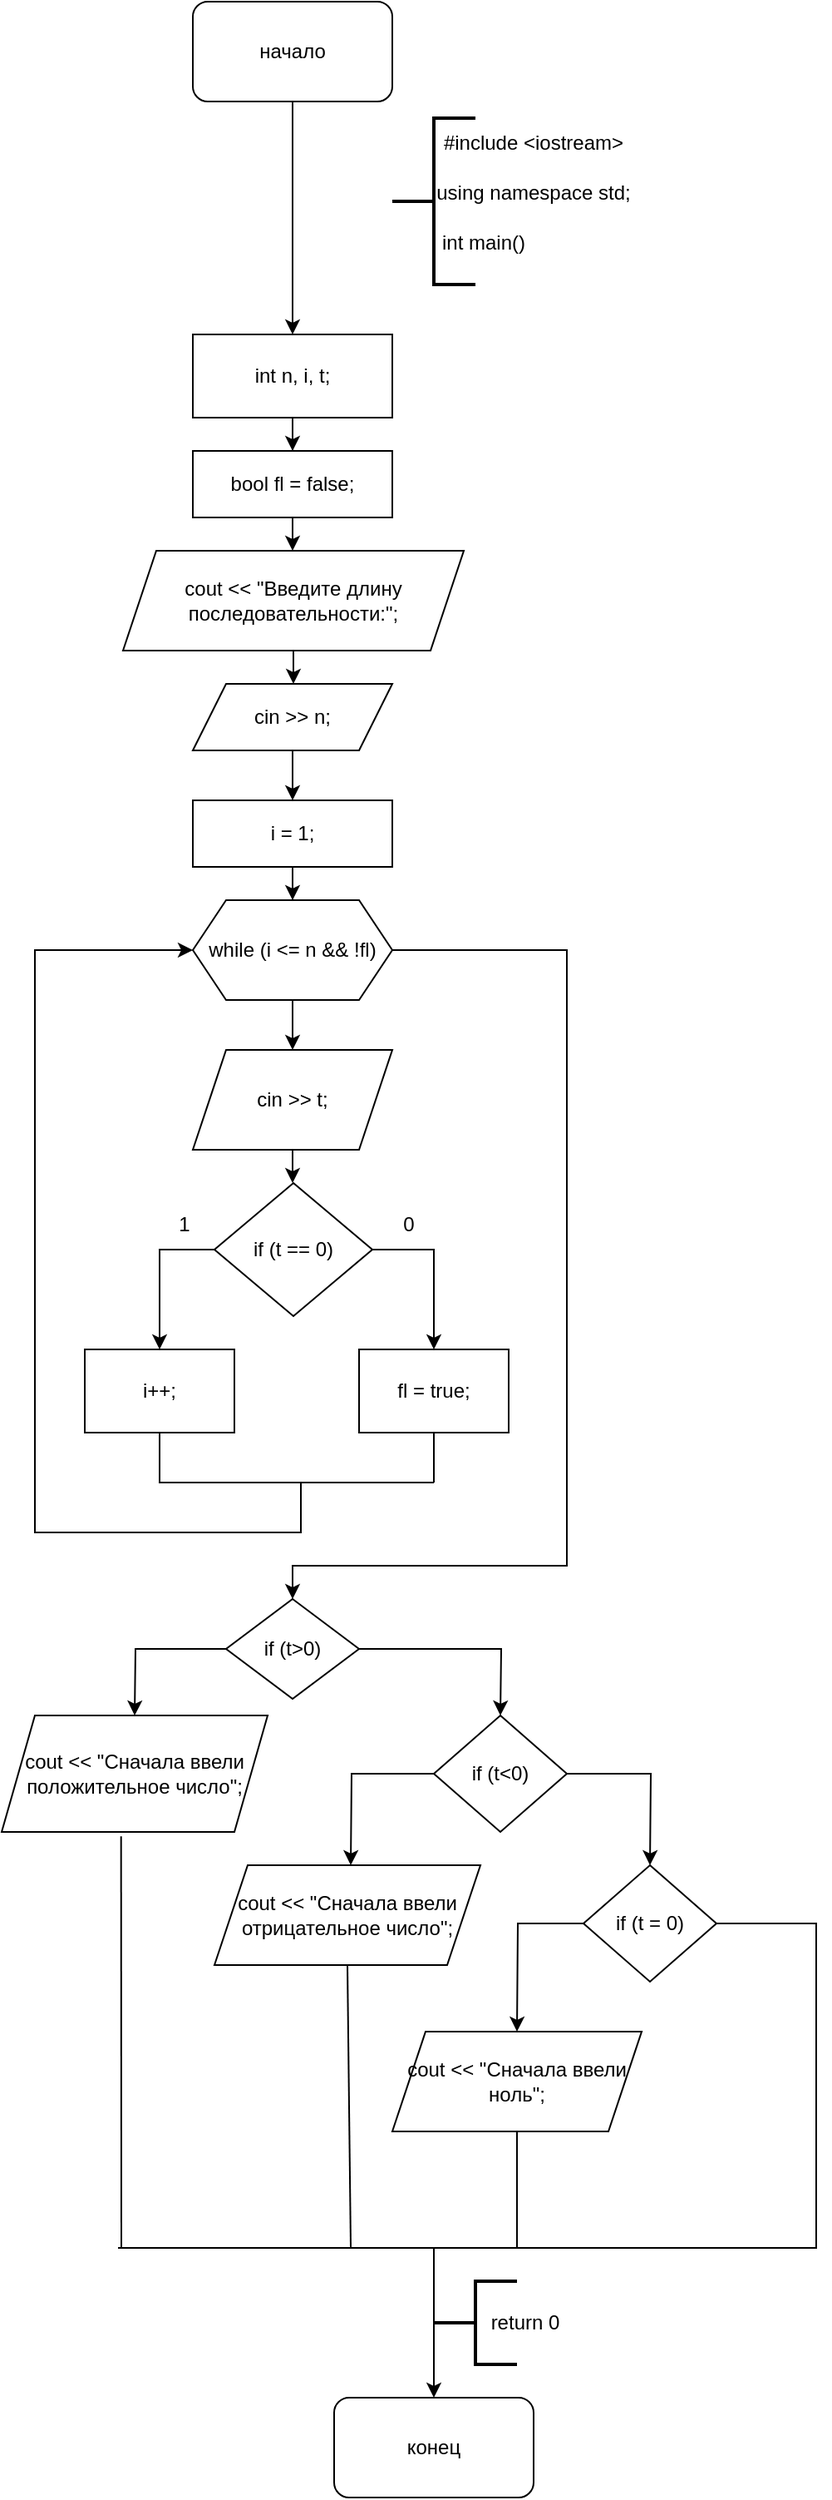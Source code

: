 <mxfile version="15.7.3" type="device"><diagram id="PXXGOnUTY3jXqyWX-f8x" name="Page-1"><mxGraphModel dx="1038" dy="575" grid="1" gridSize="10" guides="1" tooltips="1" connect="1" arrows="1" fold="1" page="1" pageScale="1" pageWidth="850" pageHeight="1100" math="0" shadow="0"><root><mxCell id="0"/><mxCell id="1" parent="0"/><mxCell id="Pk_Y2YyYEy_tGVBt5j2N-23" style="edgeStyle=orthogonalEdgeStyle;rounded=0;orthogonalLoop=1;jettySize=auto;html=1;" edge="1" parent="1" source="Pk_Y2YyYEy_tGVBt5j2N-1" target="Pk_Y2YyYEy_tGVBt5j2N-6"><mxGeometry relative="1" as="geometry"/></mxCell><mxCell id="Pk_Y2YyYEy_tGVBt5j2N-1" value="начало" style="rounded=1;whiteSpace=wrap;html=1;" vertex="1" parent="1"><mxGeometry x="365" y="30" width="120" height="60" as="geometry"/></mxCell><mxCell id="Pk_Y2YyYEy_tGVBt5j2N-2" value="" style="strokeWidth=2;html=1;shape=mxgraph.flowchart.annotation_2;align=left;labelPosition=right;pointerEvents=1;" vertex="1" parent="1"><mxGeometry x="485" y="100" width="50" height="100" as="geometry"/></mxCell><mxCell id="Pk_Y2YyYEy_tGVBt5j2N-3" value="#include &amp;lt;iostream&amp;gt; " style="text;html=1;strokeColor=none;fillColor=none;align=center;verticalAlign=middle;whiteSpace=wrap;rounded=0;" vertex="1" parent="1"><mxGeometry x="500" y="100" width="140" height="30" as="geometry"/></mxCell><mxCell id="Pk_Y2YyYEy_tGVBt5j2N-4" value="using namespace std;" style="text;html=1;strokeColor=none;fillColor=none;align=center;verticalAlign=middle;whiteSpace=wrap;rounded=0;" vertex="1" parent="1"><mxGeometry x="510" y="130" width="120" height="30" as="geometry"/></mxCell><mxCell id="Pk_Y2YyYEy_tGVBt5j2N-5" value="int main()" style="text;html=1;strokeColor=none;fillColor=none;align=center;verticalAlign=middle;whiteSpace=wrap;rounded=0;" vertex="1" parent="1"><mxGeometry x="510" y="160" width="60" height="30" as="geometry"/></mxCell><mxCell id="Pk_Y2YyYEy_tGVBt5j2N-24" style="edgeStyle=orthogonalEdgeStyle;rounded=0;orthogonalLoop=1;jettySize=auto;html=1;" edge="1" parent="1" source="Pk_Y2YyYEy_tGVBt5j2N-6" target="Pk_Y2YyYEy_tGVBt5j2N-7"><mxGeometry relative="1" as="geometry"/></mxCell><mxCell id="Pk_Y2YyYEy_tGVBt5j2N-6" value="int n, i, t;" style="rounded=0;whiteSpace=wrap;html=1;" vertex="1" parent="1"><mxGeometry x="365" y="230" width="120" height="50" as="geometry"/></mxCell><mxCell id="Pk_Y2YyYEy_tGVBt5j2N-25" style="edgeStyle=orthogonalEdgeStyle;rounded=0;orthogonalLoop=1;jettySize=auto;html=1;" edge="1" parent="1" source="Pk_Y2YyYEy_tGVBt5j2N-7" target="Pk_Y2YyYEy_tGVBt5j2N-8"><mxGeometry relative="1" as="geometry"/></mxCell><mxCell id="Pk_Y2YyYEy_tGVBt5j2N-7" value="bool fl = false;" style="rounded=0;whiteSpace=wrap;html=1;" vertex="1" parent="1"><mxGeometry x="365" y="300" width="120" height="40" as="geometry"/></mxCell><mxCell id="Pk_Y2YyYEy_tGVBt5j2N-26" style="edgeStyle=orthogonalEdgeStyle;rounded=0;orthogonalLoop=1;jettySize=auto;html=1;" edge="1" parent="1" source="Pk_Y2YyYEy_tGVBt5j2N-8" target="Pk_Y2YyYEy_tGVBt5j2N-9"><mxGeometry relative="1" as="geometry"/></mxCell><mxCell id="Pk_Y2YyYEy_tGVBt5j2N-8" value="cout &lt;&lt; &quot;Введите длину последовательности:&quot;;" style="shape=parallelogram;perimeter=parallelogramPerimeter;whiteSpace=wrap;html=1;fixedSize=1;" vertex="1" parent="1"><mxGeometry x="323" y="360" width="205" height="60" as="geometry"/></mxCell><mxCell id="Pk_Y2YyYEy_tGVBt5j2N-27" style="edgeStyle=orthogonalEdgeStyle;rounded=0;orthogonalLoop=1;jettySize=auto;html=1;" edge="1" parent="1" source="Pk_Y2YyYEy_tGVBt5j2N-9" target="Pk_Y2YyYEy_tGVBt5j2N-10"><mxGeometry relative="1" as="geometry"/></mxCell><mxCell id="Pk_Y2YyYEy_tGVBt5j2N-9" value="cin &gt;&gt; n;" style="shape=parallelogram;perimeter=parallelogramPerimeter;whiteSpace=wrap;html=1;fixedSize=1;" vertex="1" parent="1"><mxGeometry x="365" y="440" width="120" height="40" as="geometry"/></mxCell><mxCell id="Pk_Y2YyYEy_tGVBt5j2N-28" style="edgeStyle=orthogonalEdgeStyle;rounded=0;orthogonalLoop=1;jettySize=auto;html=1;" edge="1" parent="1" source="Pk_Y2YyYEy_tGVBt5j2N-10" target="Pk_Y2YyYEy_tGVBt5j2N-11"><mxGeometry relative="1" as="geometry"/></mxCell><mxCell id="Pk_Y2YyYEy_tGVBt5j2N-10" value="i = 1;" style="rounded=0;whiteSpace=wrap;html=1;" vertex="1" parent="1"><mxGeometry x="365" y="510" width="120" height="40" as="geometry"/></mxCell><mxCell id="Pk_Y2YyYEy_tGVBt5j2N-29" style="edgeStyle=orthogonalEdgeStyle;rounded=0;orthogonalLoop=1;jettySize=auto;html=1;" edge="1" parent="1" source="Pk_Y2YyYEy_tGVBt5j2N-11" target="Pk_Y2YyYEy_tGVBt5j2N-12"><mxGeometry relative="1" as="geometry"/></mxCell><mxCell id="Pk_Y2YyYEy_tGVBt5j2N-37" style="edgeStyle=orthogonalEdgeStyle;rounded=0;orthogonalLoop=1;jettySize=auto;html=1;" edge="1" parent="1" source="Pk_Y2YyYEy_tGVBt5j2N-11"><mxGeometry relative="1" as="geometry"><mxPoint x="425" y="990" as="targetPoint"/><Array as="points"><mxPoint x="590" y="600"/><mxPoint x="590" y="970"/><mxPoint x="425" y="970"/></Array></mxGeometry></mxCell><mxCell id="Pk_Y2YyYEy_tGVBt5j2N-11" value="while (i &lt;= n &amp;&amp; !fl)" style="shape=hexagon;perimeter=hexagonPerimeter2;whiteSpace=wrap;html=1;fixedSize=1;" vertex="1" parent="1"><mxGeometry x="365" y="570" width="120" height="60" as="geometry"/></mxCell><mxCell id="Pk_Y2YyYEy_tGVBt5j2N-30" style="edgeStyle=orthogonalEdgeStyle;rounded=0;orthogonalLoop=1;jettySize=auto;html=1;" edge="1" parent="1" source="Pk_Y2YyYEy_tGVBt5j2N-12" target="Pk_Y2YyYEy_tGVBt5j2N-13"><mxGeometry relative="1" as="geometry"/></mxCell><mxCell id="Pk_Y2YyYEy_tGVBt5j2N-12" value="cin &gt;&gt; t;" style="shape=parallelogram;perimeter=parallelogramPerimeter;whiteSpace=wrap;html=1;fixedSize=1;" vertex="1" parent="1"><mxGeometry x="365" y="660" width="120" height="60" as="geometry"/></mxCell><mxCell id="Pk_Y2YyYEy_tGVBt5j2N-18" style="edgeStyle=orthogonalEdgeStyle;rounded=0;orthogonalLoop=1;jettySize=auto;html=1;" edge="1" parent="1" source="Pk_Y2YyYEy_tGVBt5j2N-13" target="Pk_Y2YyYEy_tGVBt5j2N-17"><mxGeometry relative="1" as="geometry"><Array as="points"><mxPoint x="510" y="780"/></Array></mxGeometry></mxCell><mxCell id="Pk_Y2YyYEy_tGVBt5j2N-19" style="edgeStyle=orthogonalEdgeStyle;rounded=0;orthogonalLoop=1;jettySize=auto;html=1;entryX=0.5;entryY=0;entryDx=0;entryDy=0;" edge="1" parent="1" source="Pk_Y2YyYEy_tGVBt5j2N-13" target="Pk_Y2YyYEy_tGVBt5j2N-15"><mxGeometry relative="1" as="geometry"><Array as="points"><mxPoint x="345" y="780"/></Array></mxGeometry></mxCell><mxCell id="Pk_Y2YyYEy_tGVBt5j2N-13" value="if (t == 0)" style="rhombus;whiteSpace=wrap;html=1;" vertex="1" parent="1"><mxGeometry x="378" y="740" width="95" height="80" as="geometry"/></mxCell><mxCell id="Pk_Y2YyYEy_tGVBt5j2N-31" style="edgeStyle=orthogonalEdgeStyle;rounded=0;orthogonalLoop=1;jettySize=auto;html=1;entryX=0;entryY=0.5;entryDx=0;entryDy=0;" edge="1" parent="1" source="Pk_Y2YyYEy_tGVBt5j2N-15" target="Pk_Y2YyYEy_tGVBt5j2N-11"><mxGeometry relative="1" as="geometry"><mxPoint x="360" y="600" as="targetPoint"/><Array as="points"><mxPoint x="345" y="920"/><mxPoint x="430" y="920"/><mxPoint x="430" y="950"/><mxPoint x="270" y="950"/><mxPoint x="270" y="600"/></Array></mxGeometry></mxCell><mxCell id="Pk_Y2YyYEy_tGVBt5j2N-15" value="i++;" style="rounded=0;whiteSpace=wrap;html=1;" vertex="1" parent="1"><mxGeometry x="300" y="840" width="90" height="50" as="geometry"/></mxCell><mxCell id="Pk_Y2YyYEy_tGVBt5j2N-17" value="fl = true;" style="rounded=0;whiteSpace=wrap;html=1;" vertex="1" parent="1"><mxGeometry x="465" y="840" width="90" height="50" as="geometry"/></mxCell><mxCell id="Pk_Y2YyYEy_tGVBt5j2N-20" style="edgeStyle=orthogonalEdgeStyle;rounded=0;orthogonalLoop=1;jettySize=auto;html=1;exitX=0.5;exitY=1;exitDx=0;exitDy=0;" edge="1" parent="1" source="Pk_Y2YyYEy_tGVBt5j2N-17" target="Pk_Y2YyYEy_tGVBt5j2N-17"><mxGeometry relative="1" as="geometry"/></mxCell><mxCell id="Pk_Y2YyYEy_tGVBt5j2N-21" value="1" style="text;html=1;strokeColor=none;fillColor=none;align=center;verticalAlign=middle;whiteSpace=wrap;rounded=0;" vertex="1" parent="1"><mxGeometry x="330" y="750" width="60" height="30" as="geometry"/></mxCell><mxCell id="Pk_Y2YyYEy_tGVBt5j2N-22" value="0" style="text;html=1;strokeColor=none;fillColor=none;align=center;verticalAlign=middle;whiteSpace=wrap;rounded=0;" vertex="1" parent="1"><mxGeometry x="465" y="750" width="60" height="30" as="geometry"/></mxCell><mxCell id="Pk_Y2YyYEy_tGVBt5j2N-35" value="" style="endArrow=none;html=1;rounded=0;entryX=0.5;entryY=1;entryDx=0;entryDy=0;" edge="1" parent="1" target="Pk_Y2YyYEy_tGVBt5j2N-17"><mxGeometry width="50" height="50" relative="1" as="geometry"><mxPoint x="510" y="920" as="sourcePoint"/><mxPoint x="490" y="860" as="targetPoint"/></mxGeometry></mxCell><mxCell id="Pk_Y2YyYEy_tGVBt5j2N-36" value="" style="endArrow=none;html=1;rounded=0;" edge="1" parent="1"><mxGeometry width="50" height="50" relative="1" as="geometry"><mxPoint x="430" y="920" as="sourcePoint"/><mxPoint x="510" y="920" as="targetPoint"/></mxGeometry></mxCell><mxCell id="Pk_Y2YyYEy_tGVBt5j2N-39" style="edgeStyle=orthogonalEdgeStyle;rounded=0;orthogonalLoop=1;jettySize=auto;html=1;" edge="1" parent="1" source="Pk_Y2YyYEy_tGVBt5j2N-38"><mxGeometry relative="1" as="geometry"><mxPoint x="330" y="1060" as="targetPoint"/></mxGeometry></mxCell><mxCell id="Pk_Y2YyYEy_tGVBt5j2N-40" style="edgeStyle=orthogonalEdgeStyle;rounded=0;orthogonalLoop=1;jettySize=auto;html=1;" edge="1" parent="1" source="Pk_Y2YyYEy_tGVBt5j2N-38"><mxGeometry relative="1" as="geometry"><mxPoint x="550" y="1060" as="targetPoint"/></mxGeometry></mxCell><mxCell id="Pk_Y2YyYEy_tGVBt5j2N-38" value="if (t&amp;gt;0)" style="rhombus;whiteSpace=wrap;html=1;" vertex="1" parent="1"><mxGeometry x="385" y="990" width="80" height="60" as="geometry"/></mxCell><mxCell id="Pk_Y2YyYEy_tGVBt5j2N-41" value="cout &lt;&lt; &quot;Сначала ввели положительное число&quot;;" style="shape=parallelogram;perimeter=parallelogramPerimeter;whiteSpace=wrap;html=1;fixedSize=1;" vertex="1" parent="1"><mxGeometry x="250" y="1060" width="160" height="70" as="geometry"/></mxCell><mxCell id="Pk_Y2YyYEy_tGVBt5j2N-45" style="edgeStyle=orthogonalEdgeStyle;rounded=0;orthogonalLoop=1;jettySize=auto;html=1;" edge="1" parent="1" source="Pk_Y2YyYEy_tGVBt5j2N-44"><mxGeometry relative="1" as="geometry"><mxPoint x="460" y="1150" as="targetPoint"/></mxGeometry></mxCell><mxCell id="Pk_Y2YyYEy_tGVBt5j2N-46" style="edgeStyle=orthogonalEdgeStyle;rounded=0;orthogonalLoop=1;jettySize=auto;html=1;" edge="1" parent="1" source="Pk_Y2YyYEy_tGVBt5j2N-44"><mxGeometry relative="1" as="geometry"><mxPoint x="640" y="1150" as="targetPoint"/></mxGeometry></mxCell><mxCell id="Pk_Y2YyYEy_tGVBt5j2N-44" value="if (t&amp;lt;0)" style="rhombus;whiteSpace=wrap;html=1;" vertex="1" parent="1"><mxGeometry x="510" y="1060" width="80" height="70" as="geometry"/></mxCell><mxCell id="Pk_Y2YyYEy_tGVBt5j2N-48" value="cout &lt;&lt; &quot;Сначала ввели отрицательное число&quot;;" style="shape=parallelogram;perimeter=parallelogramPerimeter;whiteSpace=wrap;html=1;fixedSize=1;" vertex="1" parent="1"><mxGeometry x="378" y="1150" width="160" height="60" as="geometry"/></mxCell><mxCell id="Pk_Y2YyYEy_tGVBt5j2N-50" style="edgeStyle=orthogonalEdgeStyle;rounded=0;orthogonalLoop=1;jettySize=auto;html=1;" edge="1" parent="1" source="Pk_Y2YyYEy_tGVBt5j2N-49"><mxGeometry relative="1" as="geometry"><mxPoint x="560" y="1250" as="targetPoint"/></mxGeometry></mxCell><mxCell id="Pk_Y2YyYEy_tGVBt5j2N-51" style="edgeStyle=orthogonalEdgeStyle;rounded=0;orthogonalLoop=1;jettySize=auto;html=1;" edge="1" parent="1" source="Pk_Y2YyYEy_tGVBt5j2N-49" target="Pk_Y2YyYEy_tGVBt5j2N-62"><mxGeometry relative="1" as="geometry"><mxPoint x="510" y="1470" as="targetPoint"/><Array as="points"><mxPoint x="740" y="1185"/><mxPoint x="740" y="1380"/></Array></mxGeometry></mxCell><mxCell id="Pk_Y2YyYEy_tGVBt5j2N-49" value="if (t = 0)" style="rhombus;whiteSpace=wrap;html=1;" vertex="1" parent="1"><mxGeometry x="600" y="1150" width="80" height="70" as="geometry"/></mxCell><mxCell id="Pk_Y2YyYEy_tGVBt5j2N-53" value="cout &lt;&lt; &quot;Сначала ввели ноль&quot;;" style="shape=parallelogram;perimeter=parallelogramPerimeter;whiteSpace=wrap;html=1;fixedSize=1;" vertex="1" parent="1"><mxGeometry x="485" y="1250" width="150" height="60" as="geometry"/></mxCell><mxCell id="Pk_Y2YyYEy_tGVBt5j2N-57" value="" style="endArrow=none;html=1;rounded=0;exitX=0.5;exitY=1;exitDx=0;exitDy=0;" edge="1" parent="1" source="Pk_Y2YyYEy_tGVBt5j2N-48"><mxGeometry width="50" height="50" relative="1" as="geometry"><mxPoint x="530" y="1360" as="sourcePoint"/><mxPoint x="460" y="1380" as="targetPoint"/></mxGeometry></mxCell><mxCell id="Pk_Y2YyYEy_tGVBt5j2N-58" value="" style="endArrow=none;html=1;rounded=0;entryX=0.5;entryY=1;entryDx=0;entryDy=0;" edge="1" parent="1" target="Pk_Y2YyYEy_tGVBt5j2N-53"><mxGeometry width="50" height="50" relative="1" as="geometry"><mxPoint x="560" y="1380" as="sourcePoint"/><mxPoint x="580" y="1310" as="targetPoint"/></mxGeometry></mxCell><mxCell id="Pk_Y2YyYEy_tGVBt5j2N-59" value="" style="endArrow=none;html=1;rounded=0;" edge="1" parent="1"><mxGeometry width="50" height="50" relative="1" as="geometry"><mxPoint x="360" y="1380" as="sourcePoint"/><mxPoint x="510" y="1380" as="targetPoint"/></mxGeometry></mxCell><mxCell id="Pk_Y2YyYEy_tGVBt5j2N-60" value="" style="endArrow=none;html=1;rounded=0;entryX=0.449;entryY=1.038;entryDx=0;entryDy=0;entryPerimeter=0;" edge="1" parent="1" target="Pk_Y2YyYEy_tGVBt5j2N-41"><mxGeometry width="50" height="50" relative="1" as="geometry"><mxPoint x="322" y="1380" as="sourcePoint"/><mxPoint x="480" y="1260" as="targetPoint"/></mxGeometry></mxCell><mxCell id="Pk_Y2YyYEy_tGVBt5j2N-61" value="" style="endArrow=none;html=1;rounded=0;" edge="1" parent="1"><mxGeometry width="50" height="50" relative="1" as="geometry"><mxPoint x="320" y="1380" as="sourcePoint"/><mxPoint x="360" y="1380" as="targetPoint"/></mxGeometry></mxCell><mxCell id="Pk_Y2YyYEy_tGVBt5j2N-62" value="конец" style="rounded=1;whiteSpace=wrap;html=1;" vertex="1" parent="1"><mxGeometry x="450" y="1470" width="120" height="60" as="geometry"/></mxCell><mxCell id="Pk_Y2YyYEy_tGVBt5j2N-63" value="" style="strokeWidth=2;html=1;shape=mxgraph.flowchart.annotation_2;align=left;labelPosition=right;pointerEvents=1;" vertex="1" parent="1"><mxGeometry x="510" y="1400" width="50" height="50" as="geometry"/></mxCell><mxCell id="Pk_Y2YyYEy_tGVBt5j2N-64" value="return 0" style="text;html=1;strokeColor=none;fillColor=none;align=center;verticalAlign=middle;whiteSpace=wrap;rounded=0;" vertex="1" parent="1"><mxGeometry x="535" y="1410" width="60" height="30" as="geometry"/></mxCell></root></mxGraphModel></diagram></mxfile>